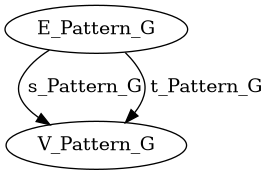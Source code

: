 @startuml
digraph Diagram {
  "E_Pattern_G";
  "V_Pattern_G";
  "E_Pattern_G"->"V_Pattern_G" [label=" s_Pattern_G"];
  "E_Pattern_G"->"V_Pattern_G" [label=" t_Pattern_G"];
}
@enduml
